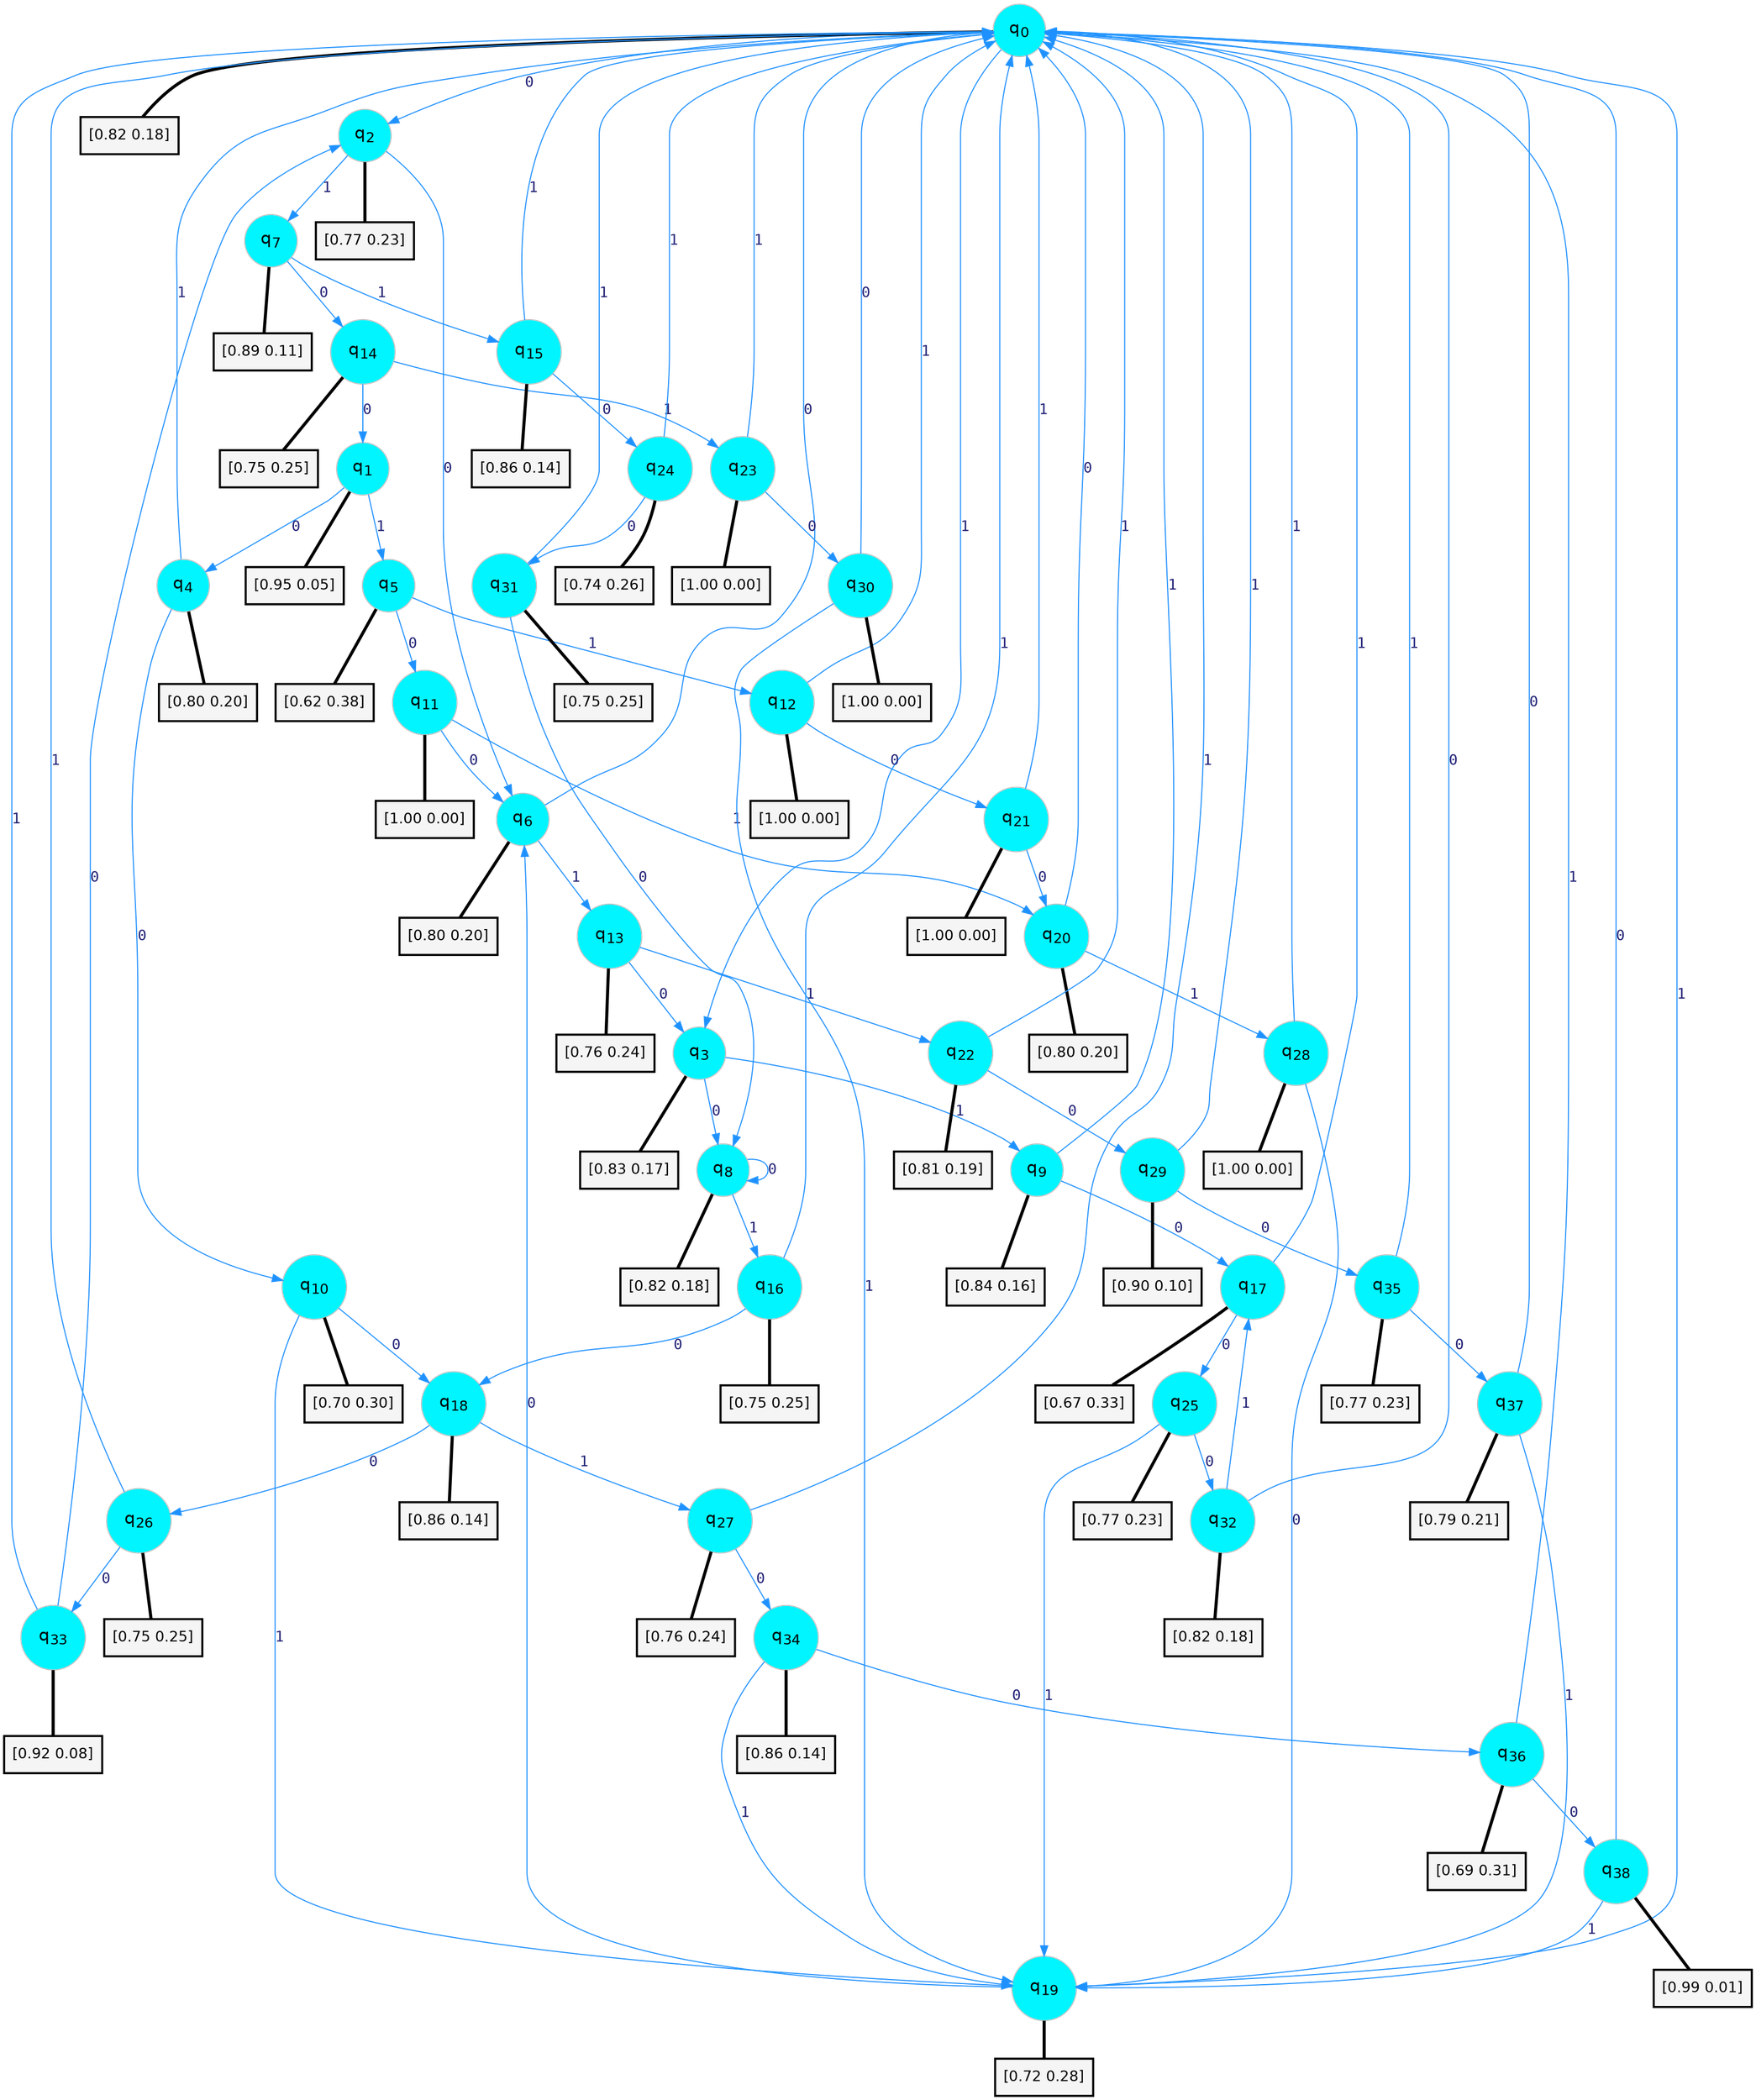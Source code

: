 digraph G {
graph [
bgcolor=transparent, dpi=300, rankdir=TD, size="40,25"];
node [
color=gray, fillcolor=turquoise1, fontcolor=black, fontname=Helvetica, fontsize=16, fontweight=bold, shape=circle, style=filled];
edge [
arrowsize=1, color=dodgerblue1, fontcolor=midnightblue, fontname=courier, fontweight=bold, penwidth=1, style=solid, weight=20];
0[label=<q<SUB>0</SUB>>];
1[label=<q<SUB>1</SUB>>];
2[label=<q<SUB>2</SUB>>];
3[label=<q<SUB>3</SUB>>];
4[label=<q<SUB>4</SUB>>];
5[label=<q<SUB>5</SUB>>];
6[label=<q<SUB>6</SUB>>];
7[label=<q<SUB>7</SUB>>];
8[label=<q<SUB>8</SUB>>];
9[label=<q<SUB>9</SUB>>];
10[label=<q<SUB>10</SUB>>];
11[label=<q<SUB>11</SUB>>];
12[label=<q<SUB>12</SUB>>];
13[label=<q<SUB>13</SUB>>];
14[label=<q<SUB>14</SUB>>];
15[label=<q<SUB>15</SUB>>];
16[label=<q<SUB>16</SUB>>];
17[label=<q<SUB>17</SUB>>];
18[label=<q<SUB>18</SUB>>];
19[label=<q<SUB>19</SUB>>];
20[label=<q<SUB>20</SUB>>];
21[label=<q<SUB>21</SUB>>];
22[label=<q<SUB>22</SUB>>];
23[label=<q<SUB>23</SUB>>];
24[label=<q<SUB>24</SUB>>];
25[label=<q<SUB>25</SUB>>];
26[label=<q<SUB>26</SUB>>];
27[label=<q<SUB>27</SUB>>];
28[label=<q<SUB>28</SUB>>];
29[label=<q<SUB>29</SUB>>];
30[label=<q<SUB>30</SUB>>];
31[label=<q<SUB>31</SUB>>];
32[label=<q<SUB>32</SUB>>];
33[label=<q<SUB>33</SUB>>];
34[label=<q<SUB>34</SUB>>];
35[label=<q<SUB>35</SUB>>];
36[label=<q<SUB>36</SUB>>];
37[label=<q<SUB>37</SUB>>];
38[label=<q<SUB>38</SUB>>];
39[label="[0.82 0.18]", shape=box,fontcolor=black, fontname=Helvetica, fontsize=14, penwidth=2, fillcolor=whitesmoke,color=black];
40[label="[0.95 0.05]", shape=box,fontcolor=black, fontname=Helvetica, fontsize=14, penwidth=2, fillcolor=whitesmoke,color=black];
41[label="[0.77 0.23]", shape=box,fontcolor=black, fontname=Helvetica, fontsize=14, penwidth=2, fillcolor=whitesmoke,color=black];
42[label="[0.83 0.17]", shape=box,fontcolor=black, fontname=Helvetica, fontsize=14, penwidth=2, fillcolor=whitesmoke,color=black];
43[label="[0.80 0.20]", shape=box,fontcolor=black, fontname=Helvetica, fontsize=14, penwidth=2, fillcolor=whitesmoke,color=black];
44[label="[0.62 0.38]", shape=box,fontcolor=black, fontname=Helvetica, fontsize=14, penwidth=2, fillcolor=whitesmoke,color=black];
45[label="[0.80 0.20]", shape=box,fontcolor=black, fontname=Helvetica, fontsize=14, penwidth=2, fillcolor=whitesmoke,color=black];
46[label="[0.89 0.11]", shape=box,fontcolor=black, fontname=Helvetica, fontsize=14, penwidth=2, fillcolor=whitesmoke,color=black];
47[label="[0.82 0.18]", shape=box,fontcolor=black, fontname=Helvetica, fontsize=14, penwidth=2, fillcolor=whitesmoke,color=black];
48[label="[0.84 0.16]", shape=box,fontcolor=black, fontname=Helvetica, fontsize=14, penwidth=2, fillcolor=whitesmoke,color=black];
49[label="[0.70 0.30]", shape=box,fontcolor=black, fontname=Helvetica, fontsize=14, penwidth=2, fillcolor=whitesmoke,color=black];
50[label="[1.00 0.00]", shape=box,fontcolor=black, fontname=Helvetica, fontsize=14, penwidth=2, fillcolor=whitesmoke,color=black];
51[label="[1.00 0.00]", shape=box,fontcolor=black, fontname=Helvetica, fontsize=14, penwidth=2, fillcolor=whitesmoke,color=black];
52[label="[0.76 0.24]", shape=box,fontcolor=black, fontname=Helvetica, fontsize=14, penwidth=2, fillcolor=whitesmoke,color=black];
53[label="[0.75 0.25]", shape=box,fontcolor=black, fontname=Helvetica, fontsize=14, penwidth=2, fillcolor=whitesmoke,color=black];
54[label="[0.86 0.14]", shape=box,fontcolor=black, fontname=Helvetica, fontsize=14, penwidth=2, fillcolor=whitesmoke,color=black];
55[label="[0.75 0.25]", shape=box,fontcolor=black, fontname=Helvetica, fontsize=14, penwidth=2, fillcolor=whitesmoke,color=black];
56[label="[0.67 0.33]", shape=box,fontcolor=black, fontname=Helvetica, fontsize=14, penwidth=2, fillcolor=whitesmoke,color=black];
57[label="[0.86 0.14]", shape=box,fontcolor=black, fontname=Helvetica, fontsize=14, penwidth=2, fillcolor=whitesmoke,color=black];
58[label="[0.72 0.28]", shape=box,fontcolor=black, fontname=Helvetica, fontsize=14, penwidth=2, fillcolor=whitesmoke,color=black];
59[label="[0.80 0.20]", shape=box,fontcolor=black, fontname=Helvetica, fontsize=14, penwidth=2, fillcolor=whitesmoke,color=black];
60[label="[1.00 0.00]", shape=box,fontcolor=black, fontname=Helvetica, fontsize=14, penwidth=2, fillcolor=whitesmoke,color=black];
61[label="[0.81 0.19]", shape=box,fontcolor=black, fontname=Helvetica, fontsize=14, penwidth=2, fillcolor=whitesmoke,color=black];
62[label="[1.00 0.00]", shape=box,fontcolor=black, fontname=Helvetica, fontsize=14, penwidth=2, fillcolor=whitesmoke,color=black];
63[label="[0.74 0.26]", shape=box,fontcolor=black, fontname=Helvetica, fontsize=14, penwidth=2, fillcolor=whitesmoke,color=black];
64[label="[0.77 0.23]", shape=box,fontcolor=black, fontname=Helvetica, fontsize=14, penwidth=2, fillcolor=whitesmoke,color=black];
65[label="[0.75 0.25]", shape=box,fontcolor=black, fontname=Helvetica, fontsize=14, penwidth=2, fillcolor=whitesmoke,color=black];
66[label="[0.76 0.24]", shape=box,fontcolor=black, fontname=Helvetica, fontsize=14, penwidth=2, fillcolor=whitesmoke,color=black];
67[label="[1.00 0.00]", shape=box,fontcolor=black, fontname=Helvetica, fontsize=14, penwidth=2, fillcolor=whitesmoke,color=black];
68[label="[0.90 0.10]", shape=box,fontcolor=black, fontname=Helvetica, fontsize=14, penwidth=2, fillcolor=whitesmoke,color=black];
69[label="[1.00 0.00]", shape=box,fontcolor=black, fontname=Helvetica, fontsize=14, penwidth=2, fillcolor=whitesmoke,color=black];
70[label="[0.75 0.25]", shape=box,fontcolor=black, fontname=Helvetica, fontsize=14, penwidth=2, fillcolor=whitesmoke,color=black];
71[label="[0.82 0.18]", shape=box,fontcolor=black, fontname=Helvetica, fontsize=14, penwidth=2, fillcolor=whitesmoke,color=black];
72[label="[0.92 0.08]", shape=box,fontcolor=black, fontname=Helvetica, fontsize=14, penwidth=2, fillcolor=whitesmoke,color=black];
73[label="[0.86 0.14]", shape=box,fontcolor=black, fontname=Helvetica, fontsize=14, penwidth=2, fillcolor=whitesmoke,color=black];
74[label="[0.77 0.23]", shape=box,fontcolor=black, fontname=Helvetica, fontsize=14, penwidth=2, fillcolor=whitesmoke,color=black];
75[label="[0.69 0.31]", shape=box,fontcolor=black, fontname=Helvetica, fontsize=14, penwidth=2, fillcolor=whitesmoke,color=black];
76[label="[0.79 0.21]", shape=box,fontcolor=black, fontname=Helvetica, fontsize=14, penwidth=2, fillcolor=whitesmoke,color=black];
77[label="[0.99 0.01]", shape=box,fontcolor=black, fontname=Helvetica, fontsize=14, penwidth=2, fillcolor=whitesmoke,color=black];
0->2 [label=0];
0->3 [label=1];
0->39 [arrowhead=none, penwidth=3,color=black];
1->4 [label=0];
1->5 [label=1];
1->40 [arrowhead=none, penwidth=3,color=black];
2->6 [label=0];
2->7 [label=1];
2->41 [arrowhead=none, penwidth=3,color=black];
3->8 [label=0];
3->9 [label=1];
3->42 [arrowhead=none, penwidth=3,color=black];
4->10 [label=0];
4->0 [label=1];
4->43 [arrowhead=none, penwidth=3,color=black];
5->11 [label=0];
5->12 [label=1];
5->44 [arrowhead=none, penwidth=3,color=black];
6->0 [label=0];
6->13 [label=1];
6->45 [arrowhead=none, penwidth=3,color=black];
7->14 [label=0];
7->15 [label=1];
7->46 [arrowhead=none, penwidth=3,color=black];
8->8 [label=0];
8->16 [label=1];
8->47 [arrowhead=none, penwidth=3,color=black];
9->17 [label=0];
9->0 [label=1];
9->48 [arrowhead=none, penwidth=3,color=black];
10->18 [label=0];
10->19 [label=1];
10->49 [arrowhead=none, penwidth=3,color=black];
11->6 [label=0];
11->20 [label=1];
11->50 [arrowhead=none, penwidth=3,color=black];
12->21 [label=0];
12->0 [label=1];
12->51 [arrowhead=none, penwidth=3,color=black];
13->3 [label=0];
13->22 [label=1];
13->52 [arrowhead=none, penwidth=3,color=black];
14->1 [label=0];
14->23 [label=1];
14->53 [arrowhead=none, penwidth=3,color=black];
15->24 [label=0];
15->0 [label=1];
15->54 [arrowhead=none, penwidth=3,color=black];
16->18 [label=0];
16->0 [label=1];
16->55 [arrowhead=none, penwidth=3,color=black];
17->25 [label=0];
17->0 [label=1];
17->56 [arrowhead=none, penwidth=3,color=black];
18->26 [label=0];
18->27 [label=1];
18->57 [arrowhead=none, penwidth=3,color=black];
19->6 [label=0];
19->0 [label=1];
19->58 [arrowhead=none, penwidth=3,color=black];
20->0 [label=0];
20->28 [label=1];
20->59 [arrowhead=none, penwidth=3,color=black];
21->20 [label=0];
21->0 [label=1];
21->60 [arrowhead=none, penwidth=3,color=black];
22->29 [label=0];
22->0 [label=1];
22->61 [arrowhead=none, penwidth=3,color=black];
23->30 [label=0];
23->0 [label=1];
23->62 [arrowhead=none, penwidth=3,color=black];
24->31 [label=0];
24->0 [label=1];
24->63 [arrowhead=none, penwidth=3,color=black];
25->32 [label=0];
25->19 [label=1];
25->64 [arrowhead=none, penwidth=3,color=black];
26->33 [label=0];
26->0 [label=1];
26->65 [arrowhead=none, penwidth=3,color=black];
27->34 [label=0];
27->0 [label=1];
27->66 [arrowhead=none, penwidth=3,color=black];
28->19 [label=0];
28->0 [label=1];
28->67 [arrowhead=none, penwidth=3,color=black];
29->35 [label=0];
29->0 [label=1];
29->68 [arrowhead=none, penwidth=3,color=black];
30->0 [label=0];
30->19 [label=1];
30->69 [arrowhead=none, penwidth=3,color=black];
31->8 [label=0];
31->0 [label=1];
31->70 [arrowhead=none, penwidth=3,color=black];
32->0 [label=0];
32->17 [label=1];
32->71 [arrowhead=none, penwidth=3,color=black];
33->2 [label=0];
33->0 [label=1];
33->72 [arrowhead=none, penwidth=3,color=black];
34->36 [label=0];
34->19 [label=1];
34->73 [arrowhead=none, penwidth=3,color=black];
35->37 [label=0];
35->0 [label=1];
35->74 [arrowhead=none, penwidth=3,color=black];
36->38 [label=0];
36->0 [label=1];
36->75 [arrowhead=none, penwidth=3,color=black];
37->0 [label=0];
37->19 [label=1];
37->76 [arrowhead=none, penwidth=3,color=black];
38->0 [label=0];
38->19 [label=1];
38->77 [arrowhead=none, penwidth=3,color=black];
}
